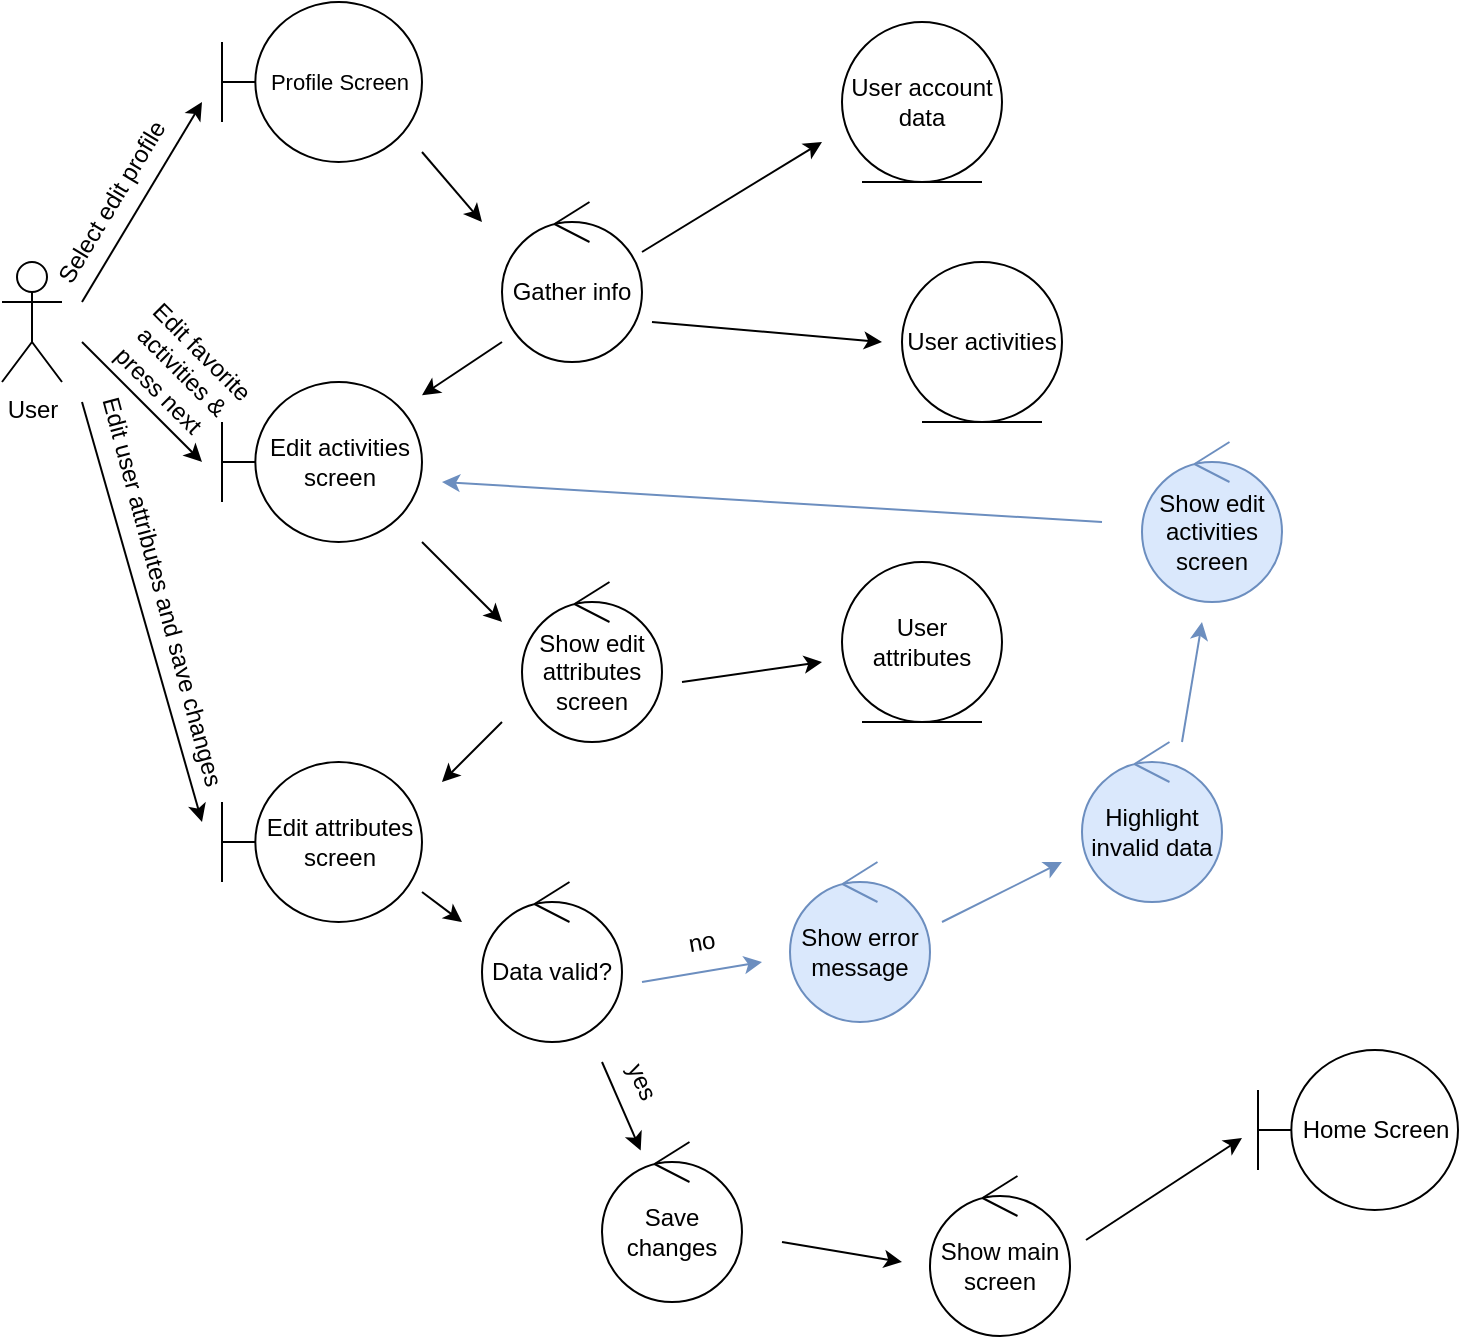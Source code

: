 <mxfile version="17.5.1" type="device"><diagram id="9ZIOlvV7StybfTT_vG7S" name="Page-1"><mxGraphModel dx="1509" dy="836" grid="0" gridSize="10" guides="1" tooltips="1" connect="1" arrows="1" fold="1" page="1" pageScale="1" pageWidth="827" pageHeight="1169" math="0" shadow="0"><root><mxCell id="0"/><mxCell id="1" parent="0"/><mxCell id="d2neWd6SGsZhaUX1Amcz-1" value="User" style="shape=umlActor;verticalLabelPosition=bottom;verticalAlign=top;html=1;" parent="1" vertex="1"><mxGeometry x="20" y="320" width="30" height="60" as="geometry"/></mxCell><mxCell id="d2neWd6SGsZhaUX1Amcz-29" value="Profile Screen" style="shape=umlBoundary;whiteSpace=wrap;html=1;fontSize=11;" parent="1" vertex="1"><mxGeometry x="130" y="190" width="100" height="80" as="geometry"/></mxCell><mxCell id="Kv1wDQNY5qnnuFnh-Yj8-1" value="Edit activities screen" style="shape=umlBoundary;whiteSpace=wrap;html=1;" parent="1" vertex="1"><mxGeometry x="130" y="380" width="100" height="80" as="geometry"/></mxCell><mxCell id="Kv1wDQNY5qnnuFnh-Yj8-2" value="Edit attributes screen" style="shape=umlBoundary;whiteSpace=wrap;html=1;" parent="1" vertex="1"><mxGeometry x="130" y="570" width="100" height="80" as="geometry"/></mxCell><mxCell id="Kv1wDQNY5qnnuFnh-Yj8-3" value="Gather info" style="ellipse;shape=umlControl;whiteSpace=wrap;html=1;" parent="1" vertex="1"><mxGeometry x="270" y="290" width="70" height="80" as="geometry"/></mxCell><mxCell id="Kv1wDQNY5qnnuFnh-Yj8-4" value="User attributes" style="ellipse;shape=umlEntity;whiteSpace=wrap;html=1;" parent="1" vertex="1"><mxGeometry x="440" y="470" width="80" height="80" as="geometry"/></mxCell><mxCell id="Kv1wDQNY5qnnuFnh-Yj8-5" value="User account data" style="ellipse;shape=umlEntity;whiteSpace=wrap;html=1;" parent="1" vertex="1"><mxGeometry x="440" y="200" width="80" height="80" as="geometry"/></mxCell><mxCell id="Kv1wDQNY5qnnuFnh-Yj8-6" value="User activities" style="ellipse;shape=umlEntity;whiteSpace=wrap;html=1;" parent="1" vertex="1"><mxGeometry x="470" y="320" width="80" height="80" as="geometry"/></mxCell><mxCell id="Kv1wDQNY5qnnuFnh-Yj8-7" value="Show edit attributes screen" style="ellipse;shape=umlControl;whiteSpace=wrap;html=1;" parent="1" vertex="1"><mxGeometry x="280" y="480" width="70" height="80" as="geometry"/></mxCell><mxCell id="Kv1wDQNY5qnnuFnh-Yj8-9" value="" style="endArrow=classic;html=1;rounded=0;" parent="1" edge="1"><mxGeometry width="50" height="50" relative="1" as="geometry"><mxPoint x="60" y="340" as="sourcePoint"/><mxPoint x="120" y="240" as="targetPoint"/></mxGeometry></mxCell><mxCell id="Kv1wDQNY5qnnuFnh-Yj8-10" value="" style="endArrow=classic;html=1;rounded=0;" parent="1" edge="1"><mxGeometry width="50" height="50" relative="1" as="geometry"><mxPoint x="60" y="360" as="sourcePoint"/><mxPoint x="120" y="420" as="targetPoint"/></mxGeometry></mxCell><mxCell id="Kv1wDQNY5qnnuFnh-Yj8-13" value="" style="endArrow=classic;html=1;rounded=0;" parent="1" edge="1"><mxGeometry width="50" height="50" relative="1" as="geometry"><mxPoint x="60" y="390" as="sourcePoint"/><mxPoint x="120" y="600" as="targetPoint"/></mxGeometry></mxCell><mxCell id="Kv1wDQNY5qnnuFnh-Yj8-14" value="Select edit profile" style="text;html=1;strokeColor=none;fillColor=none;align=center;verticalAlign=middle;whiteSpace=wrap;rounded=0;rotation=-59;" parent="1" vertex="1"><mxGeometry x="10" y="280" width="130" height="20" as="geometry"/></mxCell><mxCell id="Kv1wDQNY5qnnuFnh-Yj8-15" value="Edit favorite activities &amp;amp; press next&amp;nbsp;" style="text;html=1;strokeColor=none;fillColor=none;align=center;verticalAlign=middle;whiteSpace=wrap;rounded=0;rotation=45;" parent="1" vertex="1"><mxGeometry x="70" y="360" width="80" height="30" as="geometry"/></mxCell><mxCell id="Kv1wDQNY5qnnuFnh-Yj8-16" value="Edit user attributes and save changes" style="text;html=1;strokeColor=none;fillColor=none;align=center;verticalAlign=middle;whiteSpace=wrap;rounded=0;rotation=75;" parent="1" vertex="1"><mxGeometry x="-10" y="470" width="220" height="30" as="geometry"/></mxCell><mxCell id="Kv1wDQNY5qnnuFnh-Yj8-17" value="" style="endArrow=classic;html=1;rounded=0;" parent="1" edge="1"><mxGeometry width="50" height="50" relative="1" as="geometry"><mxPoint x="230" y="265" as="sourcePoint"/><mxPoint x="260" y="300" as="targetPoint"/></mxGeometry></mxCell><mxCell id="Kv1wDQNY5qnnuFnh-Yj8-18" value="" style="endArrow=classic;html=1;rounded=0;" parent="1" target="Kv1wDQNY5qnnuFnh-Yj8-1" edge="1"><mxGeometry width="50" height="50" relative="1" as="geometry"><mxPoint x="270" y="360" as="sourcePoint"/><mxPoint x="240" y="390" as="targetPoint"/></mxGeometry></mxCell><mxCell id="Kv1wDQNY5qnnuFnh-Yj8-19" value="" style="endArrow=classic;html=1;rounded=0;" parent="1" edge="1"><mxGeometry width="50" height="50" relative="1" as="geometry"><mxPoint x="360" y="530" as="sourcePoint"/><mxPoint x="430" y="520" as="targetPoint"/></mxGeometry></mxCell><mxCell id="Kv1wDQNY5qnnuFnh-Yj8-20" value="" style="endArrow=classic;html=1;rounded=0;" parent="1" edge="1"><mxGeometry width="50" height="50" relative="1" as="geometry"><mxPoint x="340" y="315" as="sourcePoint"/><mxPoint x="430" y="260" as="targetPoint"/></mxGeometry></mxCell><mxCell id="Kv1wDQNY5qnnuFnh-Yj8-21" value="" style="endArrow=classic;html=1;rounded=0;" parent="1" edge="1"><mxGeometry width="50" height="50" relative="1" as="geometry"><mxPoint x="345" y="350" as="sourcePoint"/><mxPoint x="460" y="360" as="targetPoint"/></mxGeometry></mxCell><mxCell id="Kv1wDQNY5qnnuFnh-Yj8-22" value="" style="endArrow=classic;html=1;rounded=0;" parent="1" edge="1"><mxGeometry width="50" height="50" relative="1" as="geometry"><mxPoint x="230" y="460" as="sourcePoint"/><mxPoint x="270" y="500" as="targetPoint"/></mxGeometry></mxCell><mxCell id="Kv1wDQNY5qnnuFnh-Yj8-23" value="" style="endArrow=classic;html=1;rounded=0;" parent="1" edge="1"><mxGeometry width="50" height="50" relative="1" as="geometry"><mxPoint x="270" y="550" as="sourcePoint"/><mxPoint x="240" y="580" as="targetPoint"/></mxGeometry></mxCell><mxCell id="Kv1wDQNY5qnnuFnh-Yj8-24" value="Data valid?" style="ellipse;shape=umlControl;whiteSpace=wrap;html=1;" parent="1" vertex="1"><mxGeometry x="260" y="630" width="70" height="80" as="geometry"/></mxCell><mxCell id="Kv1wDQNY5qnnuFnh-Yj8-25" value="Save changes" style="ellipse;shape=umlControl;whiteSpace=wrap;html=1;" parent="1" vertex="1"><mxGeometry x="320" y="760" width="70" height="80" as="geometry"/></mxCell><mxCell id="Kv1wDQNY5qnnuFnh-Yj8-26" value="Home Screen" style="shape=umlBoundary;whiteSpace=wrap;html=1;" parent="1" vertex="1"><mxGeometry x="648" y="714" width="100" height="80" as="geometry"/></mxCell><mxCell id="Kv1wDQNY5qnnuFnh-Yj8-27" value="" style="endArrow=classic;html=1;rounded=0;" parent="1" edge="1"><mxGeometry width="50" height="50" relative="1" as="geometry"><mxPoint x="230" y="635" as="sourcePoint"/><mxPoint x="250" y="650" as="targetPoint"/></mxGeometry></mxCell><mxCell id="Kv1wDQNY5qnnuFnh-Yj8-28" value="" style="endArrow=classic;html=1;rounded=0;" parent="1" target="Kv1wDQNY5qnnuFnh-Yj8-25" edge="1"><mxGeometry width="50" height="50" relative="1" as="geometry"><mxPoint x="320" y="720" as="sourcePoint"/><mxPoint x="340" y="740" as="targetPoint"/></mxGeometry></mxCell><mxCell id="Kv1wDQNY5qnnuFnh-Yj8-29" value="" style="endArrow=classic;html=1;rounded=0;" parent="1" edge="1"><mxGeometry width="50" height="50" relative="1" as="geometry"><mxPoint x="410" y="810" as="sourcePoint"/><mxPoint x="470" y="820" as="targetPoint"/></mxGeometry></mxCell><mxCell id="Kv1wDQNY5qnnuFnh-Yj8-30" value="yes" style="text;html=1;strokeColor=none;fillColor=none;align=center;verticalAlign=middle;whiteSpace=wrap;rounded=0;rotation=66;" parent="1" vertex="1"><mxGeometry x="310" y="720" width="60" height="20" as="geometry"/></mxCell><mxCell id="Kv1wDQNY5qnnuFnh-Yj8-31" value="" style="endArrow=classic;html=1;rounded=0;fillColor=#dae8fc;strokeColor=#6c8ebf;" parent="1" edge="1"><mxGeometry width="50" height="50" relative="1" as="geometry"><mxPoint x="340" y="680" as="sourcePoint"/><mxPoint x="400" y="670" as="targetPoint"/></mxGeometry></mxCell><mxCell id="Kv1wDQNY5qnnuFnh-Yj8-32" value="no" style="text;html=1;strokeColor=none;fillColor=none;align=center;verticalAlign=middle;whiteSpace=wrap;rounded=0;rotation=-10;" parent="1" vertex="1"><mxGeometry x="340" y="650" width="60" height="20" as="geometry"/></mxCell><mxCell id="Kv1wDQNY5qnnuFnh-Yj8-34" value="Show error message" style="ellipse;shape=umlControl;whiteSpace=wrap;html=1;fillColor=#dae8fc;strokeColor=#6c8ebf;" parent="1" vertex="1"><mxGeometry x="414" y="620" width="70" height="80" as="geometry"/></mxCell><mxCell id="Kv1wDQNY5qnnuFnh-Yj8-35" value="Highlight invalid data" style="ellipse;shape=umlControl;whiteSpace=wrap;html=1;fillColor=#dae8fc;strokeColor=#6c8ebf;" parent="1" vertex="1"><mxGeometry x="560" y="560" width="70" height="80" as="geometry"/></mxCell><mxCell id="Kv1wDQNY5qnnuFnh-Yj8-36" value="Show edit activities screen" style="ellipse;shape=umlControl;whiteSpace=wrap;html=1;fillColor=#dae8fc;strokeColor=#6c8ebf;" parent="1" vertex="1"><mxGeometry x="590" y="410" width="70" height="80" as="geometry"/></mxCell><mxCell id="Kv1wDQNY5qnnuFnh-Yj8-37" value="" style="endArrow=classic;html=1;rounded=0;fillColor=#dae8fc;strokeColor=#6c8ebf;" parent="1" edge="1"><mxGeometry width="50" height="50" relative="1" as="geometry"><mxPoint x="490" y="650" as="sourcePoint"/><mxPoint x="550" y="620" as="targetPoint"/></mxGeometry></mxCell><mxCell id="Kv1wDQNY5qnnuFnh-Yj8-38" value="" style="endArrow=classic;html=1;rounded=0;fillColor=#dae8fc;strokeColor=#6c8ebf;" parent="1" edge="1"><mxGeometry width="50" height="50" relative="1" as="geometry"><mxPoint x="610" y="560" as="sourcePoint"/><mxPoint x="620" y="500" as="targetPoint"/></mxGeometry></mxCell><mxCell id="Kv1wDQNY5qnnuFnh-Yj8-39" value="" style="endArrow=classic;html=1;rounded=0;fillColor=#dae8fc;strokeColor=#6c8ebf;" parent="1" edge="1"><mxGeometry width="50" height="50" relative="1" as="geometry"><mxPoint x="570" y="450" as="sourcePoint"/><mxPoint x="240" y="430" as="targetPoint"/></mxGeometry></mxCell><mxCell id="8I6egAYBmXbpfzkwl7qF-1" value="Show main screen" style="ellipse;shape=umlControl;whiteSpace=wrap;html=1;" vertex="1" parent="1"><mxGeometry x="484" y="777" width="70" height="80" as="geometry"/></mxCell><mxCell id="8I6egAYBmXbpfzkwl7qF-2" value="" style="endArrow=classic;html=1;rounded=0;" edge="1" parent="1"><mxGeometry width="50" height="50" relative="1" as="geometry"><mxPoint x="562" y="809" as="sourcePoint"/><mxPoint x="640" y="758" as="targetPoint"/></mxGeometry></mxCell></root></mxGraphModel></diagram></mxfile>